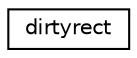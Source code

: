 digraph "Graphical Class Hierarchy"
{
 // LATEX_PDF_SIZE
  edge [fontname="Helvetica",fontsize="10",labelfontname="Helvetica",labelfontsize="10"];
  node [fontname="Helvetica",fontsize="10",shape=record];
  rankdir="LR";
  Node0 [label="dirtyrect",height=0.2,width=0.4,color="black", fillcolor="white", style="filled",URL="$classdirtyrect.html",tooltip=" "];
}
